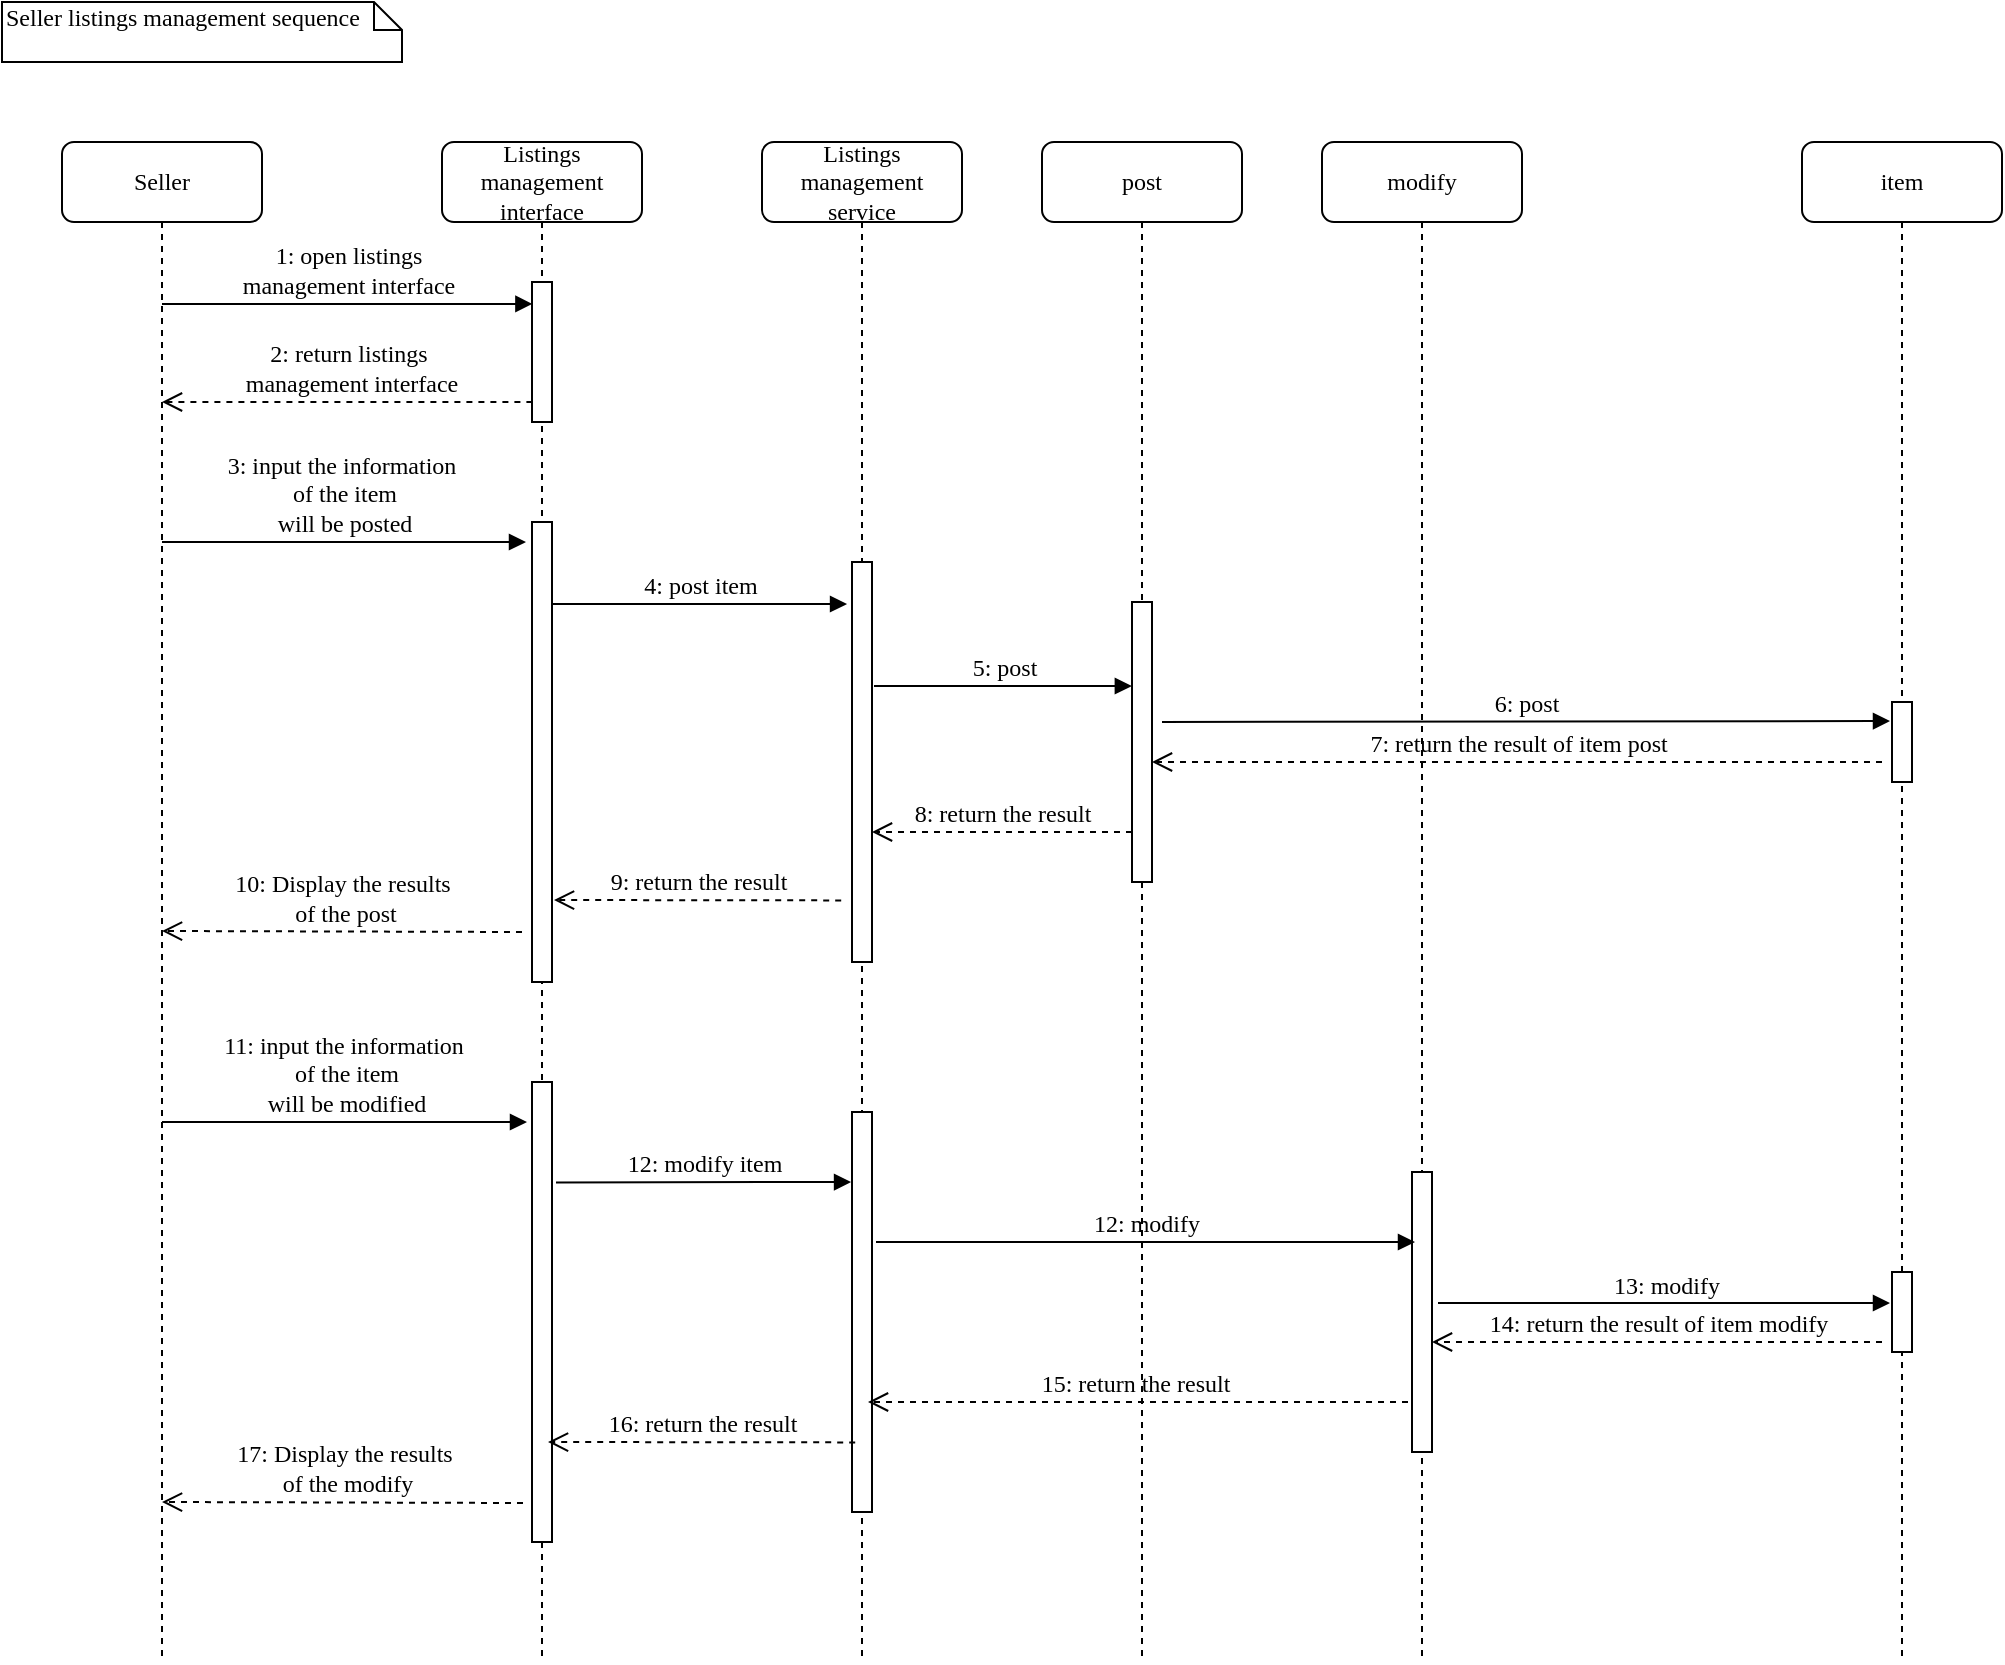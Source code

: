 <mxfile version="13.9.9" type="github">
  <diagram name="Page-1" id="13e1069c-82ec-6db2-03f1-153e76fe0fe0">
    <mxGraphModel dx="1790" dy="864" grid="1" gridSize="10" guides="1" tooltips="1" connect="1" arrows="1" fold="1" page="1" pageScale="1" pageWidth="1100" pageHeight="850" background="#ffffff" math="0" shadow="0">
      <root>
        <mxCell id="0" />
        <mxCell id="1" parent="0" />
        <mxCell id="7baba1c4bc27f4b0-2" value="Listings management interface" style="shape=umlLifeline;perimeter=lifelinePerimeter;whiteSpace=wrap;html=1;container=1;collapsible=0;recursiveResize=0;outlineConnect=0;rounded=1;shadow=0;comic=0;labelBackgroundColor=none;strokeWidth=1;fontFamily=Verdana;fontSize=12;align=center;" parent="1" vertex="1">
          <mxGeometry x="240" y="80" width="100" height="760" as="geometry" />
        </mxCell>
        <mxCell id="7baba1c4bc27f4b0-34" value="" style="html=1;points=[];perimeter=orthogonalPerimeter;rounded=0;shadow=0;comic=0;labelBackgroundColor=none;strokeWidth=1;fontFamily=Verdana;fontSize=12;align=center;" parent="7baba1c4bc27f4b0-2" vertex="1">
          <mxGeometry x="45" y="70" width="10" height="70" as="geometry" />
        </mxCell>
        <mxCell id="7baba1c4bc27f4b0-10" value="" style="html=1;points=[];perimeter=orthogonalPerimeter;rounded=0;shadow=0;comic=0;labelBackgroundColor=none;strokeWidth=1;fontFamily=Verdana;fontSize=12;align=center;" parent="7baba1c4bc27f4b0-2" vertex="1">
          <mxGeometry x="45" y="190" width="10" height="230" as="geometry" />
        </mxCell>
        <mxCell id="8lKmjcZna_AaxtNq-vfA-17" value="" style="html=1;points=[];perimeter=orthogonalPerimeter;rounded=0;shadow=0;comic=0;labelBackgroundColor=none;strokeWidth=1;fontFamily=Verdana;fontSize=12;align=center;" vertex="1" parent="7baba1c4bc27f4b0-2">
          <mxGeometry x="45" y="470" width="10" height="230" as="geometry" />
        </mxCell>
        <mxCell id="7baba1c4bc27f4b0-3" value="Listings management service" style="shape=umlLifeline;perimeter=lifelinePerimeter;whiteSpace=wrap;html=1;container=1;collapsible=0;recursiveResize=0;outlineConnect=0;rounded=1;shadow=0;comic=0;labelBackgroundColor=none;strokeWidth=1;fontFamily=Verdana;fontSize=12;align=center;" parent="1" vertex="1">
          <mxGeometry x="400" y="80" width="100" height="760" as="geometry" />
        </mxCell>
        <mxCell id="7baba1c4bc27f4b0-13" value="" style="html=1;points=[];perimeter=orthogonalPerimeter;rounded=0;shadow=0;comic=0;labelBackgroundColor=none;strokeWidth=1;fontFamily=Verdana;fontSize=12;align=center;" parent="7baba1c4bc27f4b0-3" vertex="1">
          <mxGeometry x="45" y="210" width="10" height="200" as="geometry" />
        </mxCell>
        <mxCell id="8lKmjcZna_AaxtNq-vfA-18" value="" style="html=1;points=[];perimeter=orthogonalPerimeter;rounded=0;shadow=0;comic=0;labelBackgroundColor=none;strokeWidth=1;fontFamily=Verdana;fontSize=12;align=center;" vertex="1" parent="7baba1c4bc27f4b0-3">
          <mxGeometry x="45" y="485" width="10" height="200" as="geometry" />
        </mxCell>
        <mxCell id="7baba1c4bc27f4b0-4" value="post" style="shape=umlLifeline;perimeter=lifelinePerimeter;whiteSpace=wrap;html=1;container=1;collapsible=0;recursiveResize=0;outlineConnect=0;rounded=1;shadow=0;comic=0;labelBackgroundColor=none;strokeWidth=1;fontFamily=Verdana;fontSize=12;align=center;" parent="1" vertex="1">
          <mxGeometry x="540" y="80" width="100" height="760" as="geometry" />
        </mxCell>
        <mxCell id="7baba1c4bc27f4b0-22" value="" style="html=1;points=[];perimeter=orthogonalPerimeter;rounded=0;shadow=0;comic=0;labelBackgroundColor=none;strokeWidth=1;fontFamily=Verdana;fontSize=12;align=center;" parent="7baba1c4bc27f4b0-4" vertex="1">
          <mxGeometry x="45" y="230" width="10" height="140" as="geometry" />
        </mxCell>
        <mxCell id="7baba1c4bc27f4b0-5" value="modify" style="shape=umlLifeline;perimeter=lifelinePerimeter;whiteSpace=wrap;html=1;container=1;collapsible=0;recursiveResize=0;outlineConnect=0;rounded=1;shadow=0;comic=0;labelBackgroundColor=none;strokeWidth=1;fontFamily=Verdana;fontSize=12;align=center;" parent="1" vertex="1">
          <mxGeometry x="680" y="80" width="100" height="760" as="geometry" />
        </mxCell>
        <mxCell id="8lKmjcZna_AaxtNq-vfA-19" value="" style="html=1;points=[];perimeter=orthogonalPerimeter;rounded=0;shadow=0;comic=0;labelBackgroundColor=none;strokeWidth=1;fontFamily=Verdana;fontSize=12;align=center;" vertex="1" parent="7baba1c4bc27f4b0-5">
          <mxGeometry x="45" y="515" width="10" height="140" as="geometry" />
        </mxCell>
        <mxCell id="7baba1c4bc27f4b0-6" value="item" style="shape=umlLifeline;perimeter=lifelinePerimeter;whiteSpace=wrap;html=1;container=1;collapsible=0;recursiveResize=0;outlineConnect=0;rounded=1;shadow=0;comic=0;labelBackgroundColor=none;strokeWidth=1;fontFamily=Verdana;fontSize=12;align=center;" parent="1" vertex="1">
          <mxGeometry x="920" y="80" width="100" height="760" as="geometry" />
        </mxCell>
        <mxCell id="7baba1c4bc27f4b0-19" value="" style="html=1;points=[];perimeter=orthogonalPerimeter;rounded=0;shadow=0;comic=0;labelBackgroundColor=none;strokeWidth=1;fontFamily=Verdana;fontSize=12;align=center;" parent="7baba1c4bc27f4b0-6" vertex="1">
          <mxGeometry x="45" y="280" width="10" height="40" as="geometry" />
        </mxCell>
        <mxCell id="8lKmjcZna_AaxtNq-vfA-20" value="" style="html=1;points=[];perimeter=orthogonalPerimeter;rounded=0;shadow=0;comic=0;labelBackgroundColor=none;strokeWidth=1;fontFamily=Verdana;fontSize=12;align=center;" vertex="1" parent="7baba1c4bc27f4b0-6">
          <mxGeometry x="45" y="565" width="10" height="40" as="geometry" />
        </mxCell>
        <mxCell id="7baba1c4bc27f4b0-8" value="Seller" style="shape=umlLifeline;perimeter=lifelinePerimeter;whiteSpace=wrap;html=1;container=1;collapsible=0;recursiveResize=0;outlineConnect=0;rounded=1;shadow=0;comic=0;labelBackgroundColor=none;strokeWidth=1;fontFamily=Verdana;fontSize=12;align=center;" parent="1" vertex="1">
          <mxGeometry x="50" y="80" width="100" height="760" as="geometry" />
        </mxCell>
        <mxCell id="7baba1c4bc27f4b0-17" value="5: post" style="html=1;verticalAlign=bottom;endArrow=block;labelBackgroundColor=none;fontFamily=Verdana;fontSize=12;edgeStyle=elbowEdgeStyle;elbow=vertical;entryX=-0.007;entryY=0.3;entryDx=0;entryDy=0;entryPerimeter=0;" parent="1" target="7baba1c4bc27f4b0-22" edge="1">
          <mxGeometry relative="1" as="geometry">
            <mxPoint x="456" y="352" as="sourcePoint" />
            <Array as="points">
              <mxPoint x="520" y="352" />
            </Array>
            <mxPoint x="587" y="341" as="targetPoint" />
          </mxGeometry>
        </mxCell>
        <mxCell id="7baba1c4bc27f4b0-14" value="4: post item" style="html=1;verticalAlign=bottom;endArrow=block;entryX=-0.247;entryY=0.104;labelBackgroundColor=none;fontFamily=Verdana;fontSize=12;edgeStyle=elbowEdgeStyle;elbow=vertical;entryDx=0;entryDy=0;entryPerimeter=0;" parent="1" source="7baba1c4bc27f4b0-10" target="7baba1c4bc27f4b0-13" edge="1">
          <mxGeometry relative="1" as="geometry">
            <mxPoint x="370" y="200" as="sourcePoint" />
            <Array as="points" />
          </mxGeometry>
        </mxCell>
        <mxCell id="7baba1c4bc27f4b0-40" value="Seller listings management sequence" style="shape=note;whiteSpace=wrap;html=1;size=14;verticalAlign=top;align=left;spacingTop=-6;rounded=0;shadow=0;comic=0;labelBackgroundColor=none;strokeWidth=1;fontFamily=Verdana;fontSize=12" parent="1" vertex="1">
          <mxGeometry x="20" y="10" width="200" height="30" as="geometry" />
        </mxCell>
        <mxCell id="8lKmjcZna_AaxtNq-vfA-2" value="3: input the information&amp;nbsp;&lt;br&gt;of the item &lt;br&gt;will be posted" style="html=1;verticalAlign=bottom;endArrow=block;labelBackgroundColor=none;fontFamily=Verdana;fontSize=12;" edge="1" parent="1" source="7baba1c4bc27f4b0-8">
          <mxGeometry relative="1" as="geometry">
            <mxPoint x="155" y="270" as="sourcePoint" />
            <mxPoint x="282" y="280" as="targetPoint" />
          </mxGeometry>
        </mxCell>
        <mxCell id="8lKmjcZna_AaxtNq-vfA-5" value="1: open listings&lt;br&gt;management interface" style="html=1;verticalAlign=bottom;endArrow=block;entryX=0.02;entryY=0.157;labelBackgroundColor=none;fontFamily=Verdana;fontSize=12;entryDx=0;entryDy=0;entryPerimeter=0;" edge="1" parent="1" source="7baba1c4bc27f4b0-8" target="7baba1c4bc27f4b0-34">
          <mxGeometry relative="1" as="geometry">
            <mxPoint x="150" y="160" as="sourcePoint" />
            <mxPoint x="280" y="160" as="targetPoint" />
          </mxGeometry>
        </mxCell>
        <mxCell id="8lKmjcZna_AaxtNq-vfA-9" value="2: return l&lt;span&gt;istings&lt;br&gt;&amp;nbsp;management interface&lt;/span&gt;" style="html=1;verticalAlign=bottom;endArrow=open;dashed=1;endSize=8;labelBackgroundColor=none;fontFamily=Verdana;fontSize=12;edgeStyle=elbowEdgeStyle;elbow=vertical;exitX=0.02;exitY=0.858;exitDx=0;exitDy=0;exitPerimeter=0;" edge="1" parent="1" source="7baba1c4bc27f4b0-34" target="7baba1c4bc27f4b0-8">
          <mxGeometry relative="1" as="geometry">
            <mxPoint x="150" y="210" as="targetPoint" />
            <Array as="points">
              <mxPoint x="225" y="210" />
              <mxPoint x="255" y="210" />
            </Array>
            <mxPoint x="280" y="210" as="sourcePoint" />
          </mxGeometry>
        </mxCell>
        <mxCell id="8lKmjcZna_AaxtNq-vfA-11" value="8: return the result" style="html=1;verticalAlign=bottom;endArrow=open;dashed=1;endSize=8;labelBackgroundColor=none;fontFamily=Verdana;fontSize=12;edgeStyle=elbowEdgeStyle;elbow=vertical;" edge="1" parent="1">
          <mxGeometry relative="1" as="geometry">
            <mxPoint x="455" y="425" as="targetPoint" />
            <Array as="points">
              <mxPoint x="530" y="425" />
              <mxPoint x="560" y="425" />
            </Array>
            <mxPoint x="585" y="425" as="sourcePoint" />
          </mxGeometry>
        </mxCell>
        <mxCell id="8lKmjcZna_AaxtNq-vfA-12" value="9: return the result" style="html=1;verticalAlign=bottom;endArrow=open;dashed=1;endSize=8;labelBackgroundColor=none;fontFamily=Verdana;fontSize=12;edgeStyle=elbowEdgeStyle;elbow=vertical;exitX=-0.14;exitY=0.846;exitDx=0;exitDy=0;exitPerimeter=0;" edge="1" parent="1">
          <mxGeometry relative="1" as="geometry">
            <mxPoint x="296" y="459" as="targetPoint" />
            <Array as="points">
              <mxPoint x="450" y="459" />
              <mxPoint x="391" y="459" />
            </Array>
            <mxPoint x="439.6" y="459.2" as="sourcePoint" />
          </mxGeometry>
        </mxCell>
        <mxCell id="8lKmjcZna_AaxtNq-vfA-14" value="10: Display the results&lt;br&gt;&amp;nbsp;of the post" style="html=1;verticalAlign=bottom;endArrow=open;dashed=1;endSize=8;labelBackgroundColor=none;fontFamily=Verdana;fontSize=12;edgeStyle=elbowEdgeStyle;elbow=vertical;" edge="1" parent="1" target="7baba1c4bc27f4b0-8">
          <mxGeometry relative="1" as="geometry">
            <mxPoint x="110" y="474.5" as="targetPoint" />
            <Array as="points">
              <mxPoint x="185" y="474.5" />
              <mxPoint x="215" y="474.5" />
            </Array>
            <mxPoint x="280" y="475" as="sourcePoint" />
          </mxGeometry>
        </mxCell>
        <mxCell id="8lKmjcZna_AaxtNq-vfA-15" value="7: return the result of item post" style="html=1;verticalAlign=bottom;endArrow=open;dashed=1;endSize=8;labelBackgroundColor=none;fontFamily=Verdana;fontSize=12;edgeStyle=elbowEdgeStyle;elbow=vertical;" edge="1" parent="1">
          <mxGeometry relative="1" as="geometry">
            <mxPoint x="595" y="390" as="targetPoint" />
            <Array as="points">
              <mxPoint x="680" y="390" />
              <mxPoint x="710" y="390" />
            </Array>
            <mxPoint x="960" y="390" as="sourcePoint" />
          </mxGeometry>
        </mxCell>
        <mxCell id="8lKmjcZna_AaxtNq-vfA-16" value="6: post" style="html=1;verticalAlign=bottom;endArrow=block;labelBackgroundColor=none;fontFamily=Verdana;fontSize=12;edgeStyle=elbowEdgeStyle;elbow=vertical;" edge="1" parent="1">
          <mxGeometry relative="1" as="geometry">
            <mxPoint x="600" y="370" as="sourcePoint" />
            <Array as="points">
              <mxPoint x="654" y="369.5" />
            </Array>
            <mxPoint x="964" y="370" as="targetPoint" />
          </mxGeometry>
        </mxCell>
        <mxCell id="8lKmjcZna_AaxtNq-vfA-21" value="11: input the information&amp;nbsp;&lt;br&gt;of the item &lt;br&gt;will be modified" style="html=1;verticalAlign=bottom;endArrow=block;labelBackgroundColor=none;fontFamily=Verdana;fontSize=12;" edge="1" parent="1">
          <mxGeometry relative="1" as="geometry">
            <mxPoint x="100" y="570" as="sourcePoint" />
            <mxPoint x="282.5" y="570" as="targetPoint" />
          </mxGeometry>
        </mxCell>
        <mxCell id="8lKmjcZna_AaxtNq-vfA-22" value="12: modify item" style="html=1;verticalAlign=bottom;endArrow=block;entryX=-0.247;entryY=0.104;labelBackgroundColor=none;fontFamily=Verdana;fontSize=12;edgeStyle=elbowEdgeStyle;elbow=vertical;entryDx=0;entryDy=0;entryPerimeter=0;" edge="1" parent="1">
          <mxGeometry relative="1" as="geometry">
            <mxPoint x="297" y="600.2" as="sourcePoint" />
            <mxPoint x="444.53" y="600" as="targetPoint" />
            <Array as="points" />
          </mxGeometry>
        </mxCell>
        <mxCell id="8lKmjcZna_AaxtNq-vfA-23" value="12: modify" style="html=1;verticalAlign=bottom;endArrow=block;labelBackgroundColor=none;fontFamily=Verdana;fontSize=12;edgeStyle=elbowEdgeStyle;elbow=vertical;" edge="1" parent="1">
          <mxGeometry relative="1" as="geometry">
            <mxPoint x="457" y="630" as="sourcePoint" />
            <Array as="points">
              <mxPoint x="515" y="630" />
            </Array>
            <mxPoint x="726.5" y="630" as="targetPoint" />
          </mxGeometry>
        </mxCell>
        <mxCell id="8lKmjcZna_AaxtNq-vfA-24" value="13: modify" style="html=1;verticalAlign=bottom;endArrow=block;labelBackgroundColor=none;fontFamily=Verdana;fontSize=12;edgeStyle=elbowEdgeStyle;elbow=vertical;" edge="1" parent="1">
          <mxGeometry relative="1" as="geometry">
            <mxPoint x="738" y="660.5" as="sourcePoint" />
            <Array as="points" />
            <mxPoint x="964" y="660" as="targetPoint" />
          </mxGeometry>
        </mxCell>
        <mxCell id="8lKmjcZna_AaxtNq-vfA-25" value="14: return the result of item modify" style="html=1;verticalAlign=bottom;endArrow=open;dashed=1;endSize=8;labelBackgroundColor=none;fontFamily=Verdana;fontSize=12;edgeStyle=elbowEdgeStyle;elbow=vertical;" edge="1" parent="1">
          <mxGeometry relative="1" as="geometry">
            <mxPoint x="735" y="680" as="targetPoint" />
            <Array as="points">
              <mxPoint x="820" y="680" />
              <mxPoint x="850" y="680" />
            </Array>
            <mxPoint x="960" y="680" as="sourcePoint" />
          </mxGeometry>
        </mxCell>
        <mxCell id="8lKmjcZna_AaxtNq-vfA-26" value="15: return the result&amp;nbsp;" style="html=1;verticalAlign=bottom;endArrow=open;dashed=1;endSize=8;labelBackgroundColor=none;fontFamily=Verdana;fontSize=12;edgeStyle=elbowEdgeStyle;elbow=vertical;" edge="1" parent="1">
          <mxGeometry relative="1" as="geometry">
            <mxPoint x="453" y="710" as="targetPoint" />
            <Array as="points">
              <mxPoint x="538" y="710" />
              <mxPoint x="568" y="710" />
            </Array>
            <mxPoint x="723" y="710" as="sourcePoint" />
          </mxGeometry>
        </mxCell>
        <mxCell id="8lKmjcZna_AaxtNq-vfA-27" value="16: return the result" style="html=1;verticalAlign=bottom;endArrow=open;dashed=1;endSize=8;labelBackgroundColor=none;fontFamily=Verdana;fontSize=12;edgeStyle=elbowEdgeStyle;elbow=vertical;exitX=-0.14;exitY=0.846;exitDx=0;exitDy=0;exitPerimeter=0;" edge="1" parent="1">
          <mxGeometry relative="1" as="geometry">
            <mxPoint x="293" y="730" as="targetPoint" />
            <Array as="points">
              <mxPoint x="457" y="730" />
              <mxPoint x="398" y="730" />
            </Array>
            <mxPoint x="446.6" y="730.2" as="sourcePoint" />
          </mxGeometry>
        </mxCell>
        <mxCell id="8lKmjcZna_AaxtNq-vfA-28" value="17: Display the results&lt;br&gt;&amp;nbsp;of the modify" style="html=1;verticalAlign=bottom;endArrow=open;dashed=1;endSize=8;labelBackgroundColor=none;fontFamily=Verdana;fontSize=12;edgeStyle=elbowEdgeStyle;elbow=vertical;" edge="1" parent="1">
          <mxGeometry relative="1" as="geometry">
            <mxPoint x="100" y="760" as="targetPoint" />
            <Array as="points">
              <mxPoint x="185.5" y="760" />
              <mxPoint x="215.5" y="760" />
            </Array>
            <mxPoint x="280.5" y="760.5" as="sourcePoint" />
          </mxGeometry>
        </mxCell>
      </root>
    </mxGraphModel>
  </diagram>
</mxfile>
